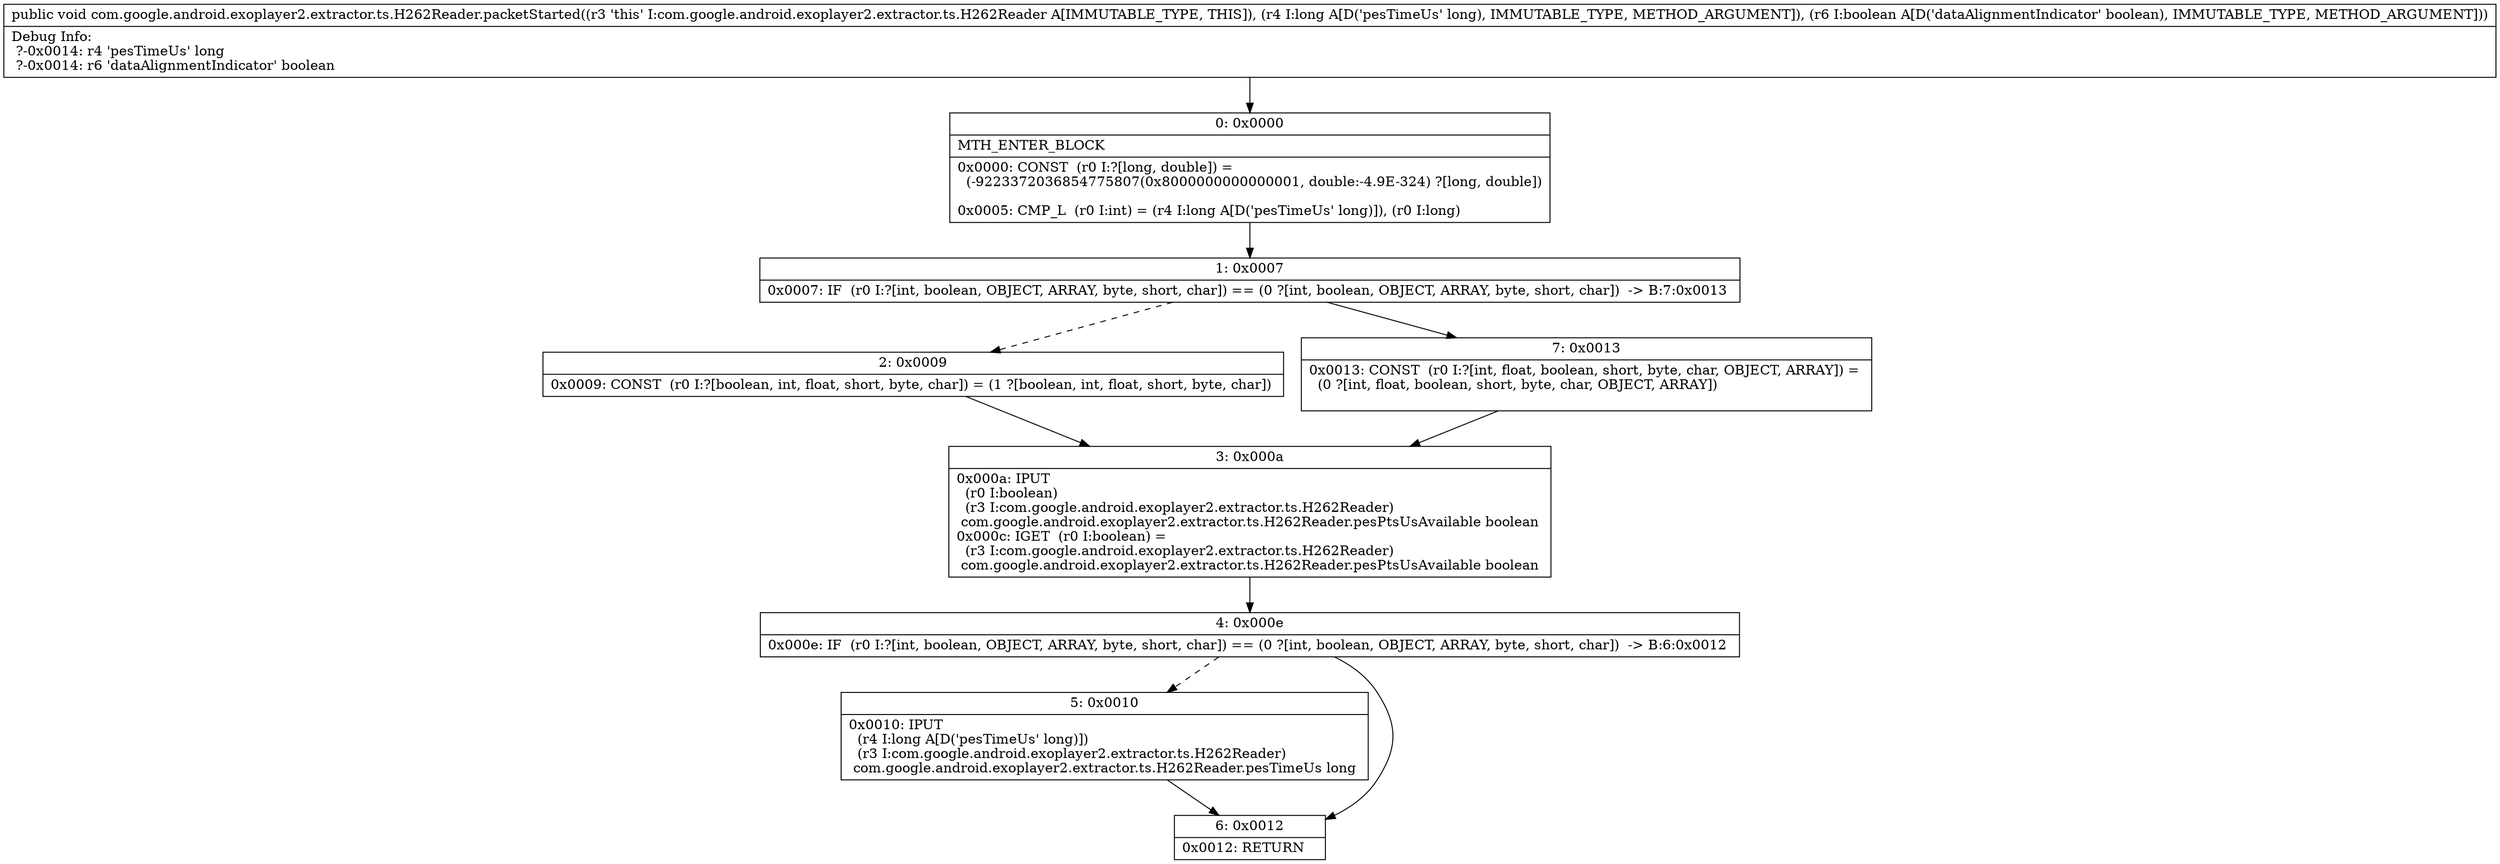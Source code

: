 digraph "CFG forcom.google.android.exoplayer2.extractor.ts.H262Reader.packetStarted(JZ)V" {
Node_0 [shape=record,label="{0\:\ 0x0000|MTH_ENTER_BLOCK\l|0x0000: CONST  (r0 I:?[long, double]) = \l  (\-9223372036854775807(0x8000000000000001, double:\-4.9E\-324) ?[long, double])\l \l0x0005: CMP_L  (r0 I:int) = (r4 I:long A[D('pesTimeUs' long)]), (r0 I:long) \l}"];
Node_1 [shape=record,label="{1\:\ 0x0007|0x0007: IF  (r0 I:?[int, boolean, OBJECT, ARRAY, byte, short, char]) == (0 ?[int, boolean, OBJECT, ARRAY, byte, short, char])  \-\> B:7:0x0013 \l}"];
Node_2 [shape=record,label="{2\:\ 0x0009|0x0009: CONST  (r0 I:?[boolean, int, float, short, byte, char]) = (1 ?[boolean, int, float, short, byte, char]) \l}"];
Node_3 [shape=record,label="{3\:\ 0x000a|0x000a: IPUT  \l  (r0 I:boolean)\l  (r3 I:com.google.android.exoplayer2.extractor.ts.H262Reader)\l com.google.android.exoplayer2.extractor.ts.H262Reader.pesPtsUsAvailable boolean \l0x000c: IGET  (r0 I:boolean) = \l  (r3 I:com.google.android.exoplayer2.extractor.ts.H262Reader)\l com.google.android.exoplayer2.extractor.ts.H262Reader.pesPtsUsAvailable boolean \l}"];
Node_4 [shape=record,label="{4\:\ 0x000e|0x000e: IF  (r0 I:?[int, boolean, OBJECT, ARRAY, byte, short, char]) == (0 ?[int, boolean, OBJECT, ARRAY, byte, short, char])  \-\> B:6:0x0012 \l}"];
Node_5 [shape=record,label="{5\:\ 0x0010|0x0010: IPUT  \l  (r4 I:long A[D('pesTimeUs' long)])\l  (r3 I:com.google.android.exoplayer2.extractor.ts.H262Reader)\l com.google.android.exoplayer2.extractor.ts.H262Reader.pesTimeUs long \l}"];
Node_6 [shape=record,label="{6\:\ 0x0012|0x0012: RETURN   \l}"];
Node_7 [shape=record,label="{7\:\ 0x0013|0x0013: CONST  (r0 I:?[int, float, boolean, short, byte, char, OBJECT, ARRAY]) = \l  (0 ?[int, float, boolean, short, byte, char, OBJECT, ARRAY])\l \l}"];
MethodNode[shape=record,label="{public void com.google.android.exoplayer2.extractor.ts.H262Reader.packetStarted((r3 'this' I:com.google.android.exoplayer2.extractor.ts.H262Reader A[IMMUTABLE_TYPE, THIS]), (r4 I:long A[D('pesTimeUs' long), IMMUTABLE_TYPE, METHOD_ARGUMENT]), (r6 I:boolean A[D('dataAlignmentIndicator' boolean), IMMUTABLE_TYPE, METHOD_ARGUMENT]))  | Debug Info:\l  ?\-0x0014: r4 'pesTimeUs' long\l  ?\-0x0014: r6 'dataAlignmentIndicator' boolean\l}"];
MethodNode -> Node_0;
Node_0 -> Node_1;
Node_1 -> Node_2[style=dashed];
Node_1 -> Node_7;
Node_2 -> Node_3;
Node_3 -> Node_4;
Node_4 -> Node_5[style=dashed];
Node_4 -> Node_6;
Node_5 -> Node_6;
Node_7 -> Node_3;
}

